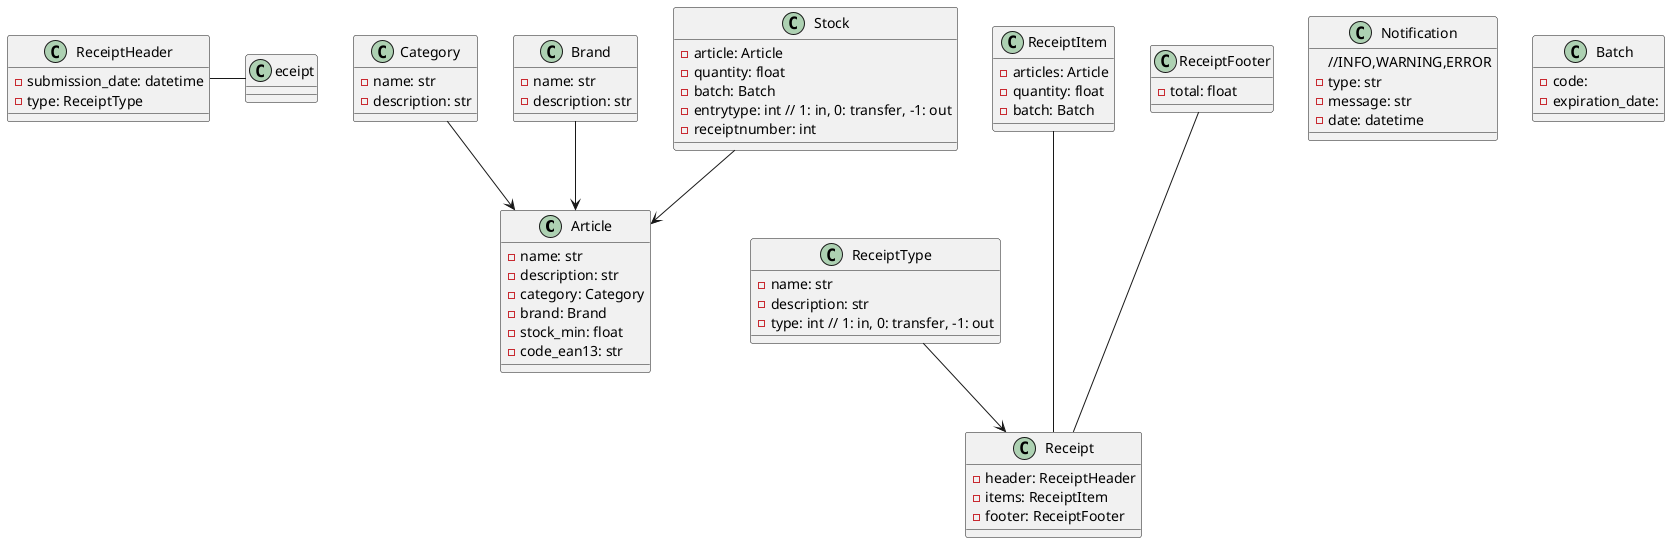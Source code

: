 @startuml classes

class Article {
    - name: str
    - description: str
    - category: Category
    - brand: Brand
    - stock_min: float
    - code_ean13: str
}

class ReceiptType {
    - name: str
    - description: str
    - type: int // 1: in, 0: transfer, -1: out
}

class Receipt {
    - header: ReceiptHeader
    - items: ReceiptItem
    - footer: ReceiptFooter
}

class ReceiptHeader {
    - submission_date: datetime
    - type: ReceiptType

}

class ReceiptItem {
    - articles: Article
    - quantity: float
    - batch: Batch

}

class ReceiptFooter {
    - total: float

}

class Category {
    - name: str
    - description: str
}

class Brand {
    - name: str
    - description: str
}

class Stock {
    - article: Article
    - quantity: float
    - batch: Batch
    - entrytype: int // 1: in, 0: transfer, -1: out
    - receiptnumber: int


}

class Notification {
    //INFO,WARNING,ERROR
    - type: str 
    - message: str
    - date: datetime
}

class Batch {
    - code: 
    - expiration_date:
}
Stock --> Article
Category --> Article
Brand --> Article
ReceiptType --> Receipt
ReceiptHeader  ---Receipt
ReceiptItem  --- Receipt
ReceiptFooter  --- Receipt
